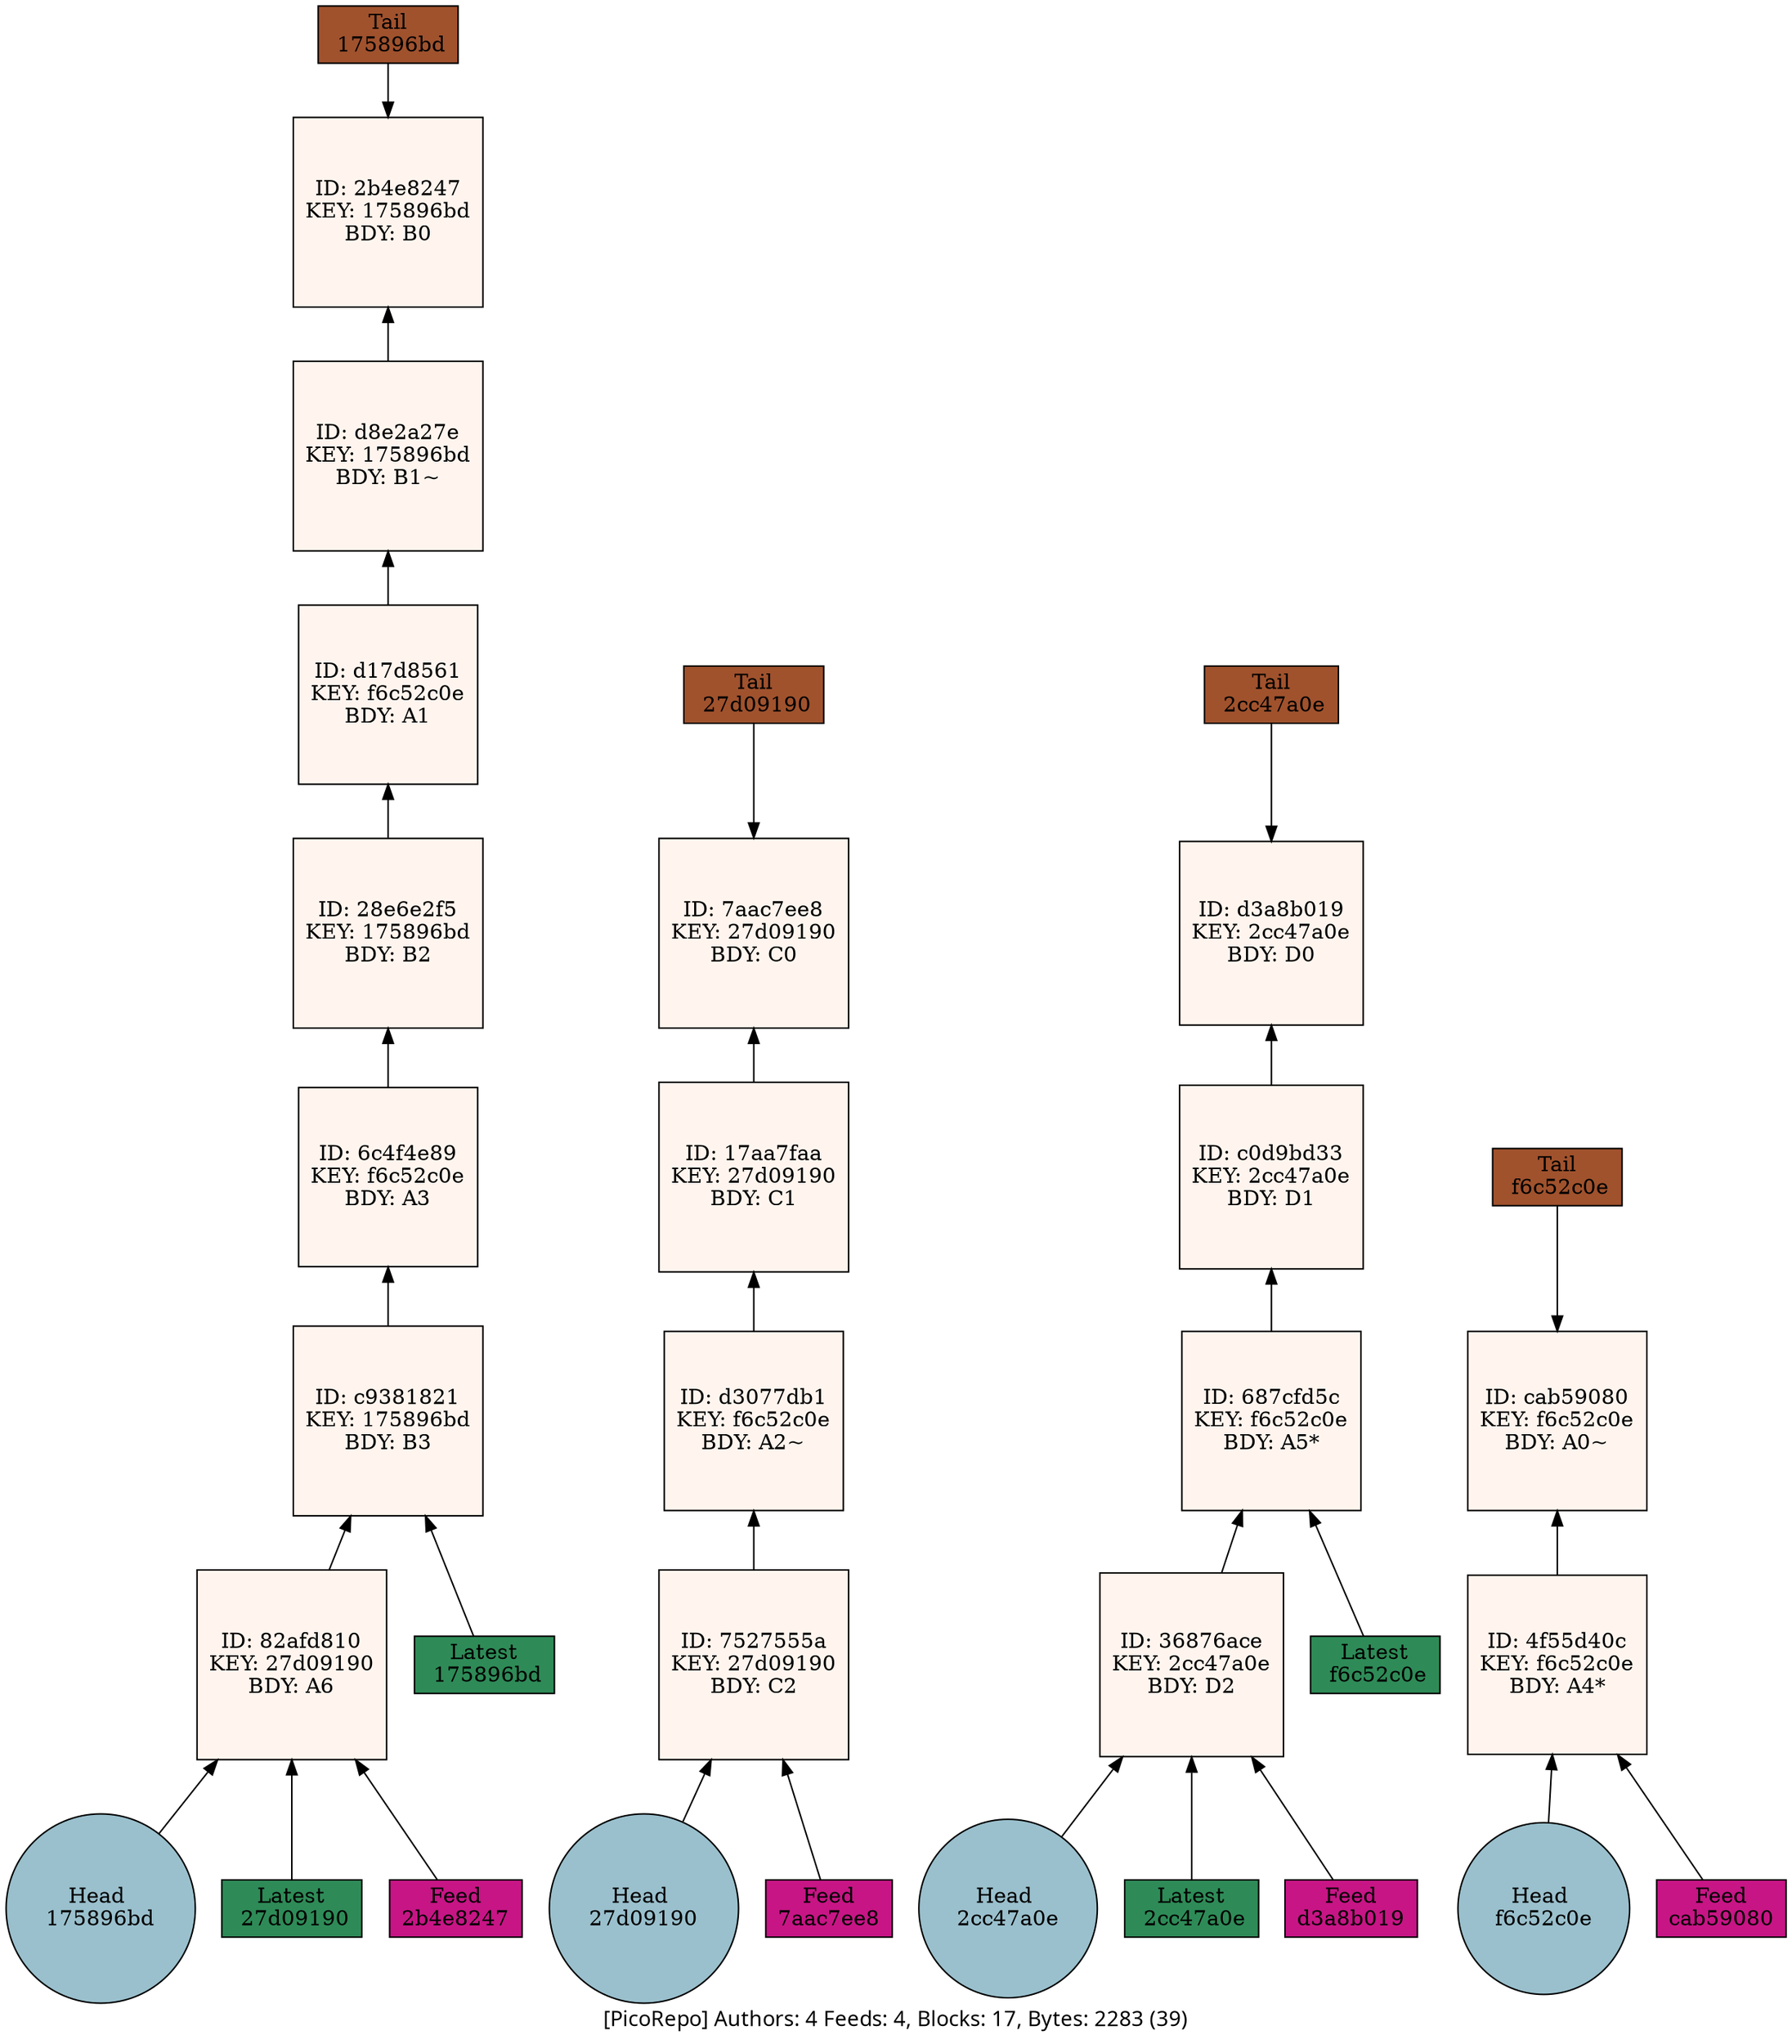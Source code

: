 
    digraph G {
      graph [fontname="fixed",overlap="false",center="1",ratio="compress",label="[PicoRepo] Authors: 4 Feeds: 4, Blocks: 17, Bytes: 2283 (39)",rankdir=BT];
      node [style=filled,fillcolor=white,shape="circle"];
    // Nodes
"H175896bd"[fillcolor=lightblue3,label="Head 
175896bd"];
"H27d09190"[fillcolor=lightblue3,label="Head 
27d09190"];
"H2cc47a0e"[fillcolor=lightblue3,label="Head 
2cc47a0e"];
"Hf6c52c0e"[fillcolor=lightblue3,label="Head 
f6c52c0e"];
"T2b4e8247"[fillcolor=sienna,label="Tail
 175896bd",shape=box];
"T7aac7ee8"[fillcolor=sienna,label="Tail
 27d09190",shape=box];
"Td3a8b019"[fillcolor=sienna,label="Tail
 2cc47a0e",shape=box];
"Tcab59080"[fillcolor=sienna,label="Tail
 f6c52c0e",shape=box];
"Lc9381821"[fillcolor=seagreen,label="Latest
 175896bd",shape=box];
"L82afd810"[fillcolor=seagreen,label="Latest
 27d09190",shape=box];
"L36876ace"[fillcolor=seagreen,label="Latest
 2cc47a0e",shape=box];
"L687cfd5c"[fillcolor=seagreen,label="Latest
 f6c52c0e",shape=box];
"F36876ace"[fillcolor=mediumvioletred,label="Feed
d3a8b019",shape=box];
"F4f55d40c"[fillcolor=mediumvioletred,label="Feed
cab59080",shape=box];
"F7527555a"[fillcolor=mediumvioletred,label="Feed
7aac7ee8",shape=box];
"F82afd810"[fillcolor=mediumvioletred,label="Feed
2b4e8247",shape=box];
"B82afd810"[fillcolor=seashell,label="ID: 82afd810
KEY: 27d09190
BDY: A6",shape="square"];
"Bc9381821"[fillcolor=seashell,label="ID: c9381821
KEY: 175896bd
BDY: B3",shape="square"];
"B6c4f4e89"[fillcolor=seashell,label="ID: 6c4f4e89
KEY: f6c52c0e
BDY: A3",shape="square"];
"B28e6e2f5"[fillcolor=seashell,label="ID: 28e6e2f5
KEY: 175896bd
BDY: B2",shape="square"];
"Bd17d8561"[fillcolor=seashell,label="ID: d17d8561
KEY: f6c52c0e
BDY: A1",shape="square"];
"Bd8e2a27e"[fillcolor=seashell,label="ID: d8e2a27e
KEY: 175896bd
BDY: B1~",shape="square"];
"B2b4e8247"[fillcolor=seashell,label="ID: 2b4e8247
KEY: 175896bd
BDY: B0",shape="square"];
"B7527555a"[fillcolor=seashell,label="ID: 7527555a
KEY: 27d09190
BDY: C2",shape="square"];
"Bd3077db1"[fillcolor=seashell,label="ID: d3077db1
KEY: f6c52c0e
BDY: A2~",shape="square"];
"B17aa7faa"[fillcolor=seashell,label="ID: 17aa7faa
KEY: 27d09190
BDY: C1",shape="square"];
"B7aac7ee8"[fillcolor=seashell,label="ID: 7aac7ee8
KEY: 27d09190
BDY: C0",shape="square"];
"B36876ace"[fillcolor=seashell,label="ID: 36876ace
KEY: 2cc47a0e
BDY: D2",shape="square"];
"B687cfd5c"[fillcolor=seashell,label="ID: 687cfd5c
KEY: f6c52c0e
BDY: A5*",shape="square"];
"Bc0d9bd33"[fillcolor=seashell,label="ID: c0d9bd33
KEY: 2cc47a0e
BDY: D1",shape="square"];
"Bd3a8b019"[fillcolor=seashell,label="ID: d3a8b019
KEY: 2cc47a0e
BDY: D0",shape="square"];
"B4f55d40c"[fillcolor=seashell,label="ID: 4f55d40c
KEY: f6c52c0e
BDY: A4*",shape="square"];
"Bcab59080"[fillcolor=seashell,label="ID: cab59080
KEY: f6c52c0e
BDY: A0~",shape="square"];

    // Edges
"H175896bd" -> "B82afd810";
"H27d09190" -> "B7527555a";
"H2cc47a0e" -> "B36876ace";
"Hf6c52c0e" -> "B4f55d40c";
"B2b4e8247" -> "T2b4e8247"[dir=back];
"B7aac7ee8" -> "T7aac7ee8"[dir=back];
"Bd3a8b019" -> "Td3a8b019"[dir=back];
"Bcab59080" -> "Tcab59080"[dir=back];
"Lc9381821" -> "Bc9381821";
"L82afd810" -> "B82afd810";
"L36876ace" -> "B36876ace";
"L687cfd5c" -> "B687cfd5c";
"F36876ace" -> "B36876ace";
"F4f55d40c" -> "B4f55d40c";
"F7527555a" -> "B7527555a";
"F82afd810" -> "B82afd810";
"B82afd810" -> "Bc9381821";
"Bc9381821" -> "B6c4f4e89";
"B6c4f4e89" -> "B28e6e2f5";
"B28e6e2f5" -> "Bd17d8561";
"Bd17d8561" -> "Bd8e2a27e";
"Bd8e2a27e" -> "B2b4e8247";
"B7527555a" -> "Bd3077db1";
"Bd3077db1" -> "B17aa7faa";
"B17aa7faa" -> "B7aac7ee8";
"B36876ace" -> "B687cfd5c";
"B687cfd5c" -> "Bc0d9bd33";
"Bc0d9bd33" -> "Bd3a8b019";
"B4f55d40c" -> "Bcab59080";

    }
  